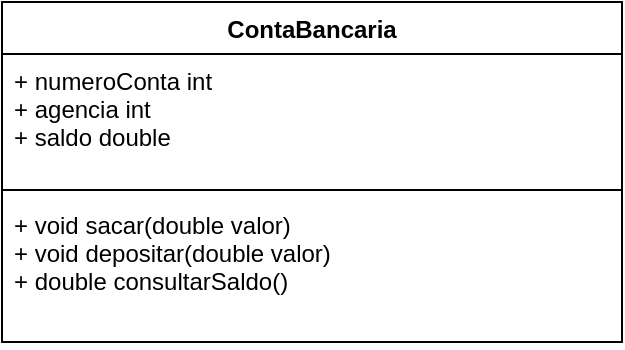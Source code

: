 <mxfile version="20.5.1" type="github">
  <diagram id="QGnLRl3sEZSbAdtE9uTl" name="Página-1">
    <mxGraphModel dx="868" dy="435" grid="1" gridSize="10" guides="1" tooltips="1" connect="1" arrows="1" fold="1" page="1" pageScale="1" pageWidth="827" pageHeight="1169" math="0" shadow="0">
      <root>
        <mxCell id="0" />
        <mxCell id="1" parent="0" />
        <mxCell id="PFbnTFtsU6mc0ShUph61-1" value="ContaBancaria" style="swimlane;fontStyle=1;align=center;verticalAlign=top;childLayout=stackLayout;horizontal=1;startSize=26;horizontalStack=0;resizeParent=1;resizeParentMax=0;resizeLast=0;collapsible=1;marginBottom=0;" vertex="1" parent="1">
          <mxGeometry x="300" y="90" width="310" height="170" as="geometry" />
        </mxCell>
        <mxCell id="PFbnTFtsU6mc0ShUph61-2" value="+ numeroConta int&#xa;+ agencia int&#xa;+ saldo double" style="text;strokeColor=none;fillColor=none;align=left;verticalAlign=top;spacingLeft=4;spacingRight=4;overflow=hidden;rotatable=0;points=[[0,0.5],[1,0.5]];portConstraint=eastwest;" vertex="1" parent="PFbnTFtsU6mc0ShUph61-1">
          <mxGeometry y="26" width="310" height="64" as="geometry" />
        </mxCell>
        <mxCell id="PFbnTFtsU6mc0ShUph61-3" value="" style="line;strokeWidth=1;fillColor=none;align=left;verticalAlign=middle;spacingTop=-1;spacingLeft=3;spacingRight=3;rotatable=0;labelPosition=right;points=[];portConstraint=eastwest;strokeColor=inherit;" vertex="1" parent="PFbnTFtsU6mc0ShUph61-1">
          <mxGeometry y="90" width="310" height="8" as="geometry" />
        </mxCell>
        <mxCell id="PFbnTFtsU6mc0ShUph61-4" value="+ void sacar(double valor)&#xa;+ void depositar(double valor)&#xa;+ double consultarSaldo()" style="text;strokeColor=none;fillColor=none;align=left;verticalAlign=top;spacingLeft=4;spacingRight=4;overflow=hidden;rotatable=0;points=[[0,0.5],[1,0.5]];portConstraint=eastwest;" vertex="1" parent="PFbnTFtsU6mc0ShUph61-1">
          <mxGeometry y="98" width="310" height="72" as="geometry" />
        </mxCell>
      </root>
    </mxGraphModel>
  </diagram>
</mxfile>
